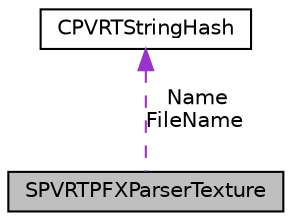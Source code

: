 digraph "SPVRTPFXParserTexture"
{
  edge [fontname="Helvetica",fontsize="10",labelfontname="Helvetica",labelfontsize="10"];
  node [fontname="Helvetica",fontsize="10",shape=record];
  Node1 [label="SPVRTPFXParserTexture",height=0.2,width=0.4,color="black", fillcolor="grey75", style="filled", fontcolor="black"];
  Node2 -> Node1 [dir="back",color="darkorchid3",fontsize="10",style="dashed",label=" Name\nFileName" ];
  Node2 [label="CPVRTStringHash",height=0.2,width=0.4,color="black", fillcolor="white", style="filled",URL="$class_c_p_v_r_t_string_hash.html",tooltip="Inherits from PVRTString to include PVRTHash functionality for quick string compares. "];
}
